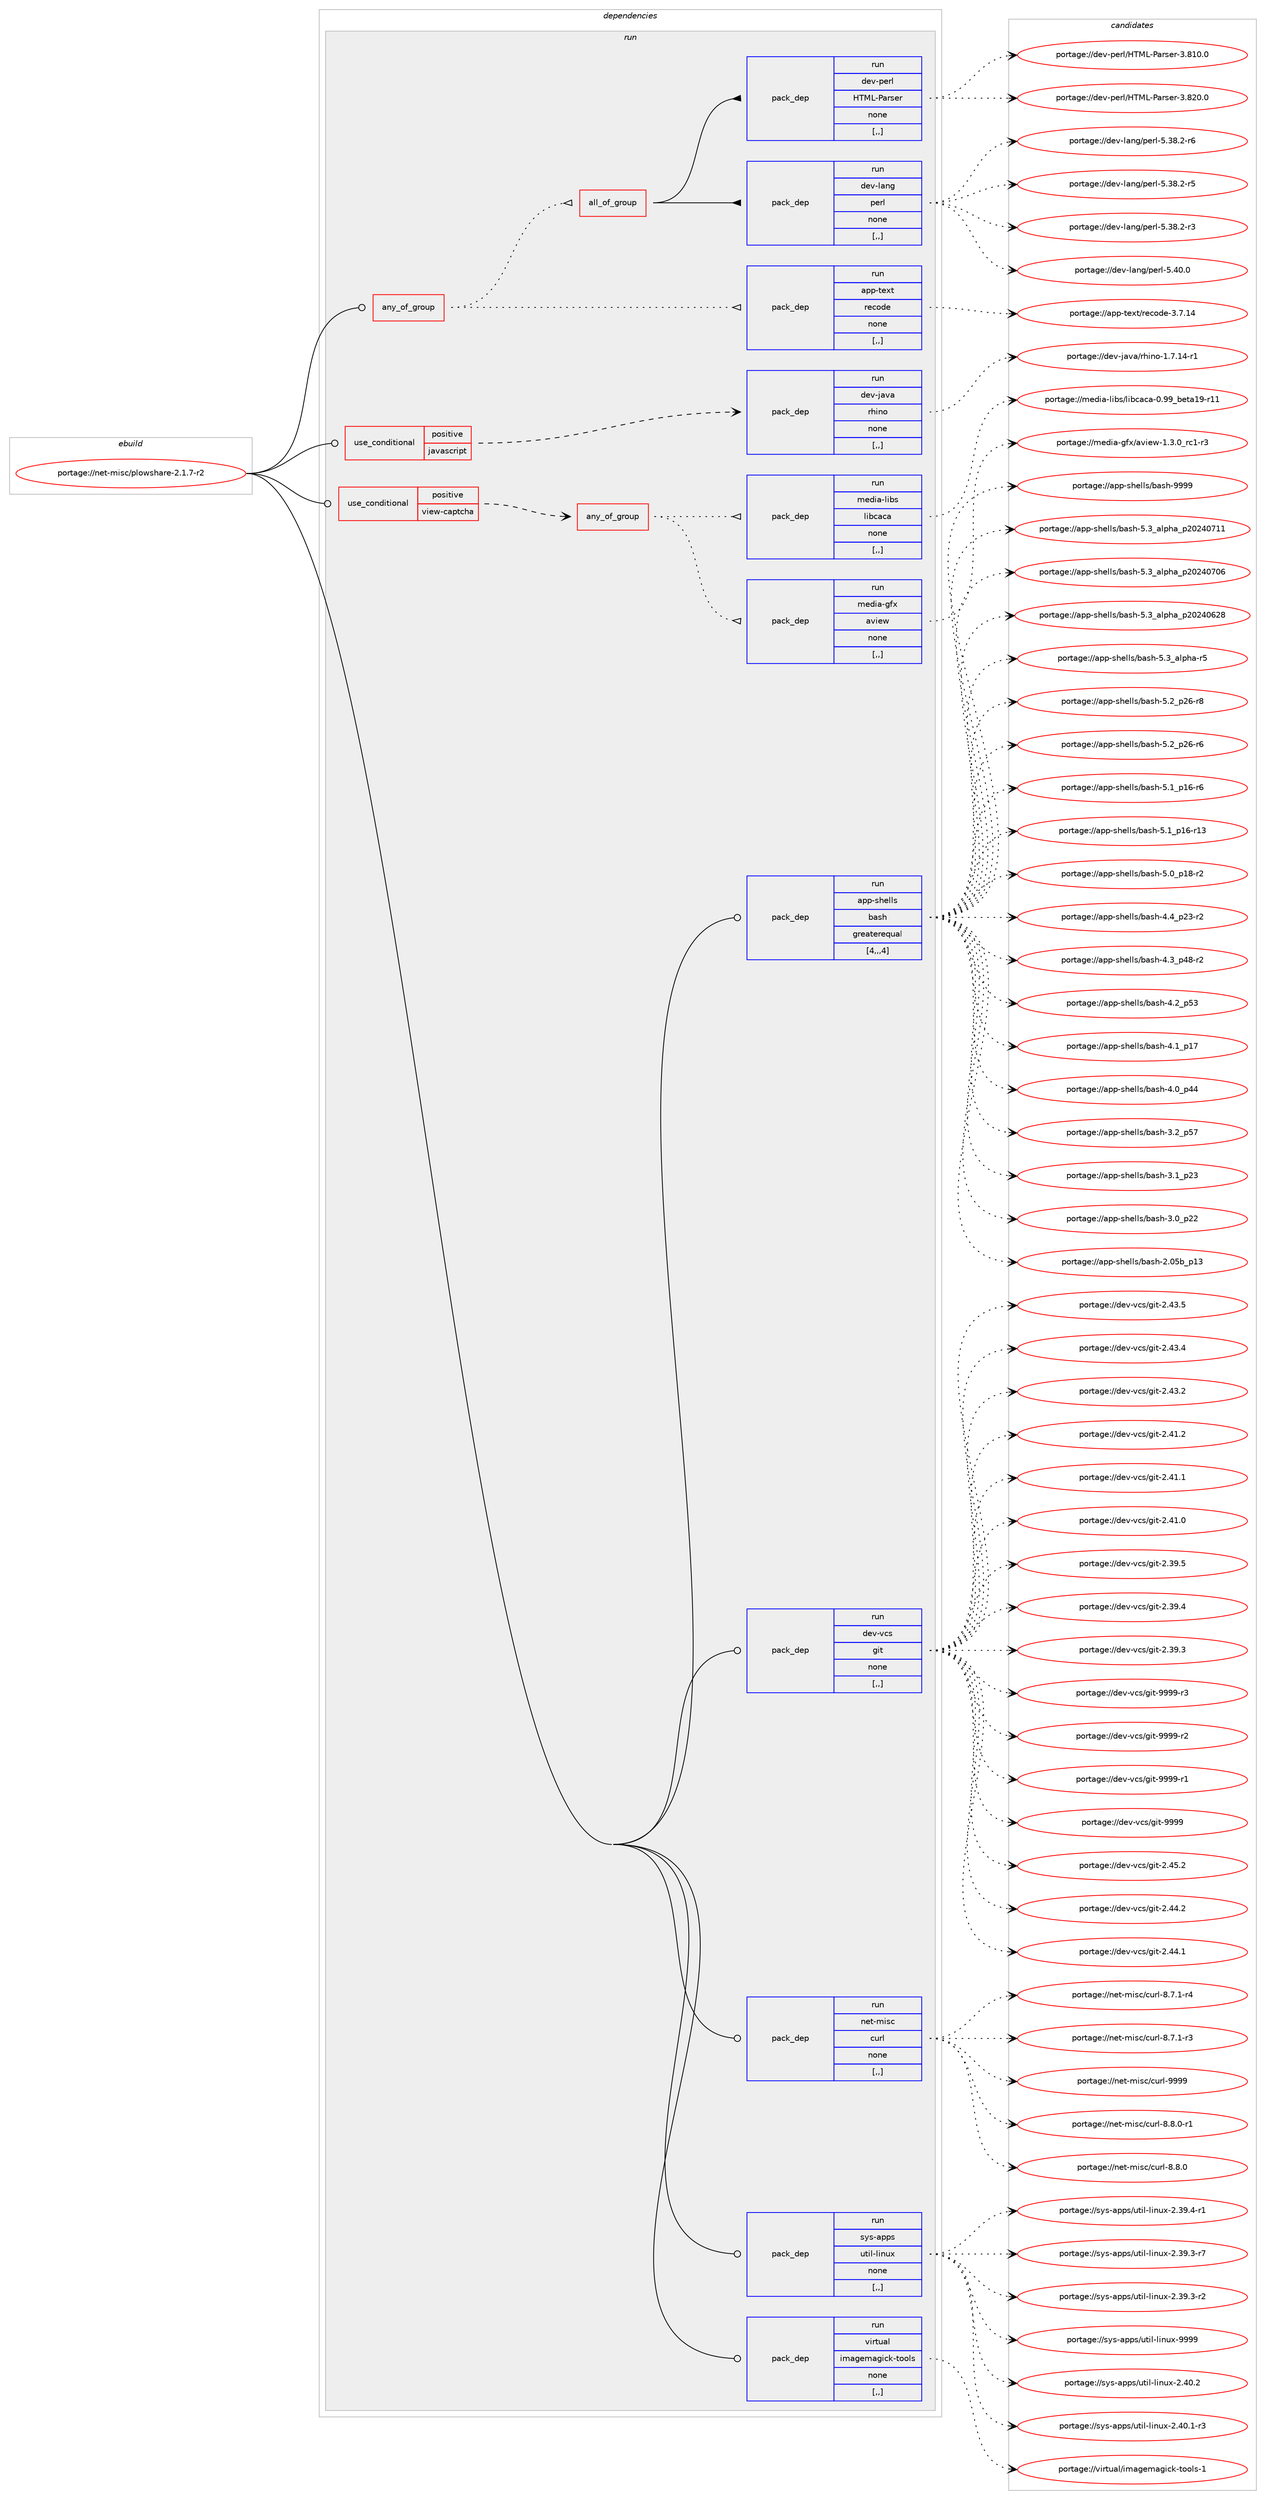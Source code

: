 digraph prolog {

# *************
# Graph options
# *************

newrank=true;
concentrate=true;
compound=true;
graph [rankdir=LR,fontname=Helvetica,fontsize=10,ranksep=1.5];#, ranksep=2.5, nodesep=0.2];
edge  [arrowhead=vee];
node  [fontname=Helvetica,fontsize=10];

# **********
# The ebuild
# **********

subgraph cluster_leftcol {
color=gray;
label=<<i>ebuild</i>>;
id [label="portage://net-misc/plowshare-2.1.7-r2", color=red, width=4, href="../net-misc/plowshare-2.1.7-r2.svg"];
}

# ****************
# The dependencies
# ****************

subgraph cluster_midcol {
color=gray;
label=<<i>dependencies</i>>;
subgraph cluster_compile {
fillcolor="#eeeeee";
style=filled;
label=<<i>compile</i>>;
}
subgraph cluster_compileandrun {
fillcolor="#eeeeee";
style=filled;
label=<<i>compile and run</i>>;
}
subgraph cluster_run {
fillcolor="#eeeeee";
style=filled;
label=<<i>run</i>>;
subgraph any2510 {
dependency372373 [label=<<TABLE BORDER="0" CELLBORDER="1" CELLSPACING="0" CELLPADDING="4"><TR><TD CELLPADDING="10">any_of_group</TD></TR></TABLE>>, shape=none, color=red];subgraph pack271588 {
dependency372374 [label=<<TABLE BORDER="0" CELLBORDER="1" CELLSPACING="0" CELLPADDING="4" WIDTH="220"><TR><TD ROWSPAN="6" CELLPADDING="30">pack_dep</TD></TR><TR><TD WIDTH="110">run</TD></TR><TR><TD>app-text</TD></TR><TR><TD>recode</TD></TR><TR><TD>none</TD></TR><TR><TD>[,,]</TD></TR></TABLE>>, shape=none, color=blue];
}
dependency372373:e -> dependency372374:w [weight=20,style="dotted",arrowhead="oinv"];
subgraph all191 {
dependency372375 [label=<<TABLE BORDER="0" CELLBORDER="1" CELLSPACING="0" CELLPADDING="4"><TR><TD CELLPADDING="10">all_of_group</TD></TR></TABLE>>, shape=none, color=red];subgraph pack271589 {
dependency372376 [label=<<TABLE BORDER="0" CELLBORDER="1" CELLSPACING="0" CELLPADDING="4" WIDTH="220"><TR><TD ROWSPAN="6" CELLPADDING="30">pack_dep</TD></TR><TR><TD WIDTH="110">run</TD></TR><TR><TD>dev-lang</TD></TR><TR><TD>perl</TD></TR><TR><TD>none</TD></TR><TR><TD>[,,]</TD></TR></TABLE>>, shape=none, color=blue];
}
dependency372375:e -> dependency372376:w [weight=20,style="solid",arrowhead="inv"];
subgraph pack271590 {
dependency372377 [label=<<TABLE BORDER="0" CELLBORDER="1" CELLSPACING="0" CELLPADDING="4" WIDTH="220"><TR><TD ROWSPAN="6" CELLPADDING="30">pack_dep</TD></TR><TR><TD WIDTH="110">run</TD></TR><TR><TD>dev-perl</TD></TR><TR><TD>HTML-Parser</TD></TR><TR><TD>none</TD></TR><TR><TD>[,,]</TD></TR></TABLE>>, shape=none, color=blue];
}
dependency372375:e -> dependency372377:w [weight=20,style="solid",arrowhead="inv"];
}
dependency372373:e -> dependency372375:w [weight=20,style="dotted",arrowhead="oinv"];
}
id:e -> dependency372373:w [weight=20,style="solid",arrowhead="odot"];
subgraph cond98087 {
dependency372378 [label=<<TABLE BORDER="0" CELLBORDER="1" CELLSPACING="0" CELLPADDING="4"><TR><TD ROWSPAN="3" CELLPADDING="10">use_conditional</TD></TR><TR><TD>positive</TD></TR><TR><TD>javascript</TD></TR></TABLE>>, shape=none, color=red];
subgraph pack271591 {
dependency372379 [label=<<TABLE BORDER="0" CELLBORDER="1" CELLSPACING="0" CELLPADDING="4" WIDTH="220"><TR><TD ROWSPAN="6" CELLPADDING="30">pack_dep</TD></TR><TR><TD WIDTH="110">run</TD></TR><TR><TD>dev-java</TD></TR><TR><TD>rhino</TD></TR><TR><TD>none</TD></TR><TR><TD>[,,]</TD></TR></TABLE>>, shape=none, color=blue];
}
dependency372378:e -> dependency372379:w [weight=20,style="dashed",arrowhead="vee"];
}
id:e -> dependency372378:w [weight=20,style="solid",arrowhead="odot"];
subgraph cond98088 {
dependency372380 [label=<<TABLE BORDER="0" CELLBORDER="1" CELLSPACING="0" CELLPADDING="4"><TR><TD ROWSPAN="3" CELLPADDING="10">use_conditional</TD></TR><TR><TD>positive</TD></TR><TR><TD>view-captcha</TD></TR></TABLE>>, shape=none, color=red];
subgraph any2511 {
dependency372381 [label=<<TABLE BORDER="0" CELLBORDER="1" CELLSPACING="0" CELLPADDING="4"><TR><TD CELLPADDING="10">any_of_group</TD></TR></TABLE>>, shape=none, color=red];subgraph pack271592 {
dependency372382 [label=<<TABLE BORDER="0" CELLBORDER="1" CELLSPACING="0" CELLPADDING="4" WIDTH="220"><TR><TD ROWSPAN="6" CELLPADDING="30">pack_dep</TD></TR><TR><TD WIDTH="110">run</TD></TR><TR><TD>media-gfx</TD></TR><TR><TD>aview</TD></TR><TR><TD>none</TD></TR><TR><TD>[,,]</TD></TR></TABLE>>, shape=none, color=blue];
}
dependency372381:e -> dependency372382:w [weight=20,style="dotted",arrowhead="oinv"];
subgraph pack271593 {
dependency372383 [label=<<TABLE BORDER="0" CELLBORDER="1" CELLSPACING="0" CELLPADDING="4" WIDTH="220"><TR><TD ROWSPAN="6" CELLPADDING="30">pack_dep</TD></TR><TR><TD WIDTH="110">run</TD></TR><TR><TD>media-libs</TD></TR><TR><TD>libcaca</TD></TR><TR><TD>none</TD></TR><TR><TD>[,,]</TD></TR></TABLE>>, shape=none, color=blue];
}
dependency372381:e -> dependency372383:w [weight=20,style="dotted",arrowhead="oinv"];
}
dependency372380:e -> dependency372381:w [weight=20,style="dashed",arrowhead="vee"];
}
id:e -> dependency372380:w [weight=20,style="solid",arrowhead="odot"];
subgraph pack271594 {
dependency372384 [label=<<TABLE BORDER="0" CELLBORDER="1" CELLSPACING="0" CELLPADDING="4" WIDTH="220"><TR><TD ROWSPAN="6" CELLPADDING="30">pack_dep</TD></TR><TR><TD WIDTH="110">run</TD></TR><TR><TD>app-shells</TD></TR><TR><TD>bash</TD></TR><TR><TD>greaterequal</TD></TR><TR><TD>[4,,,4]</TD></TR></TABLE>>, shape=none, color=blue];
}
id:e -> dependency372384:w [weight=20,style="solid",arrowhead="odot"];
subgraph pack271595 {
dependency372385 [label=<<TABLE BORDER="0" CELLBORDER="1" CELLSPACING="0" CELLPADDING="4" WIDTH="220"><TR><TD ROWSPAN="6" CELLPADDING="30">pack_dep</TD></TR><TR><TD WIDTH="110">run</TD></TR><TR><TD>dev-vcs</TD></TR><TR><TD>git</TD></TR><TR><TD>none</TD></TR><TR><TD>[,,]</TD></TR></TABLE>>, shape=none, color=blue];
}
id:e -> dependency372385:w [weight=20,style="solid",arrowhead="odot"];
subgraph pack271596 {
dependency372386 [label=<<TABLE BORDER="0" CELLBORDER="1" CELLSPACING="0" CELLPADDING="4" WIDTH="220"><TR><TD ROWSPAN="6" CELLPADDING="30">pack_dep</TD></TR><TR><TD WIDTH="110">run</TD></TR><TR><TD>net-misc</TD></TR><TR><TD>curl</TD></TR><TR><TD>none</TD></TR><TR><TD>[,,]</TD></TR></TABLE>>, shape=none, color=blue];
}
id:e -> dependency372386:w [weight=20,style="solid",arrowhead="odot"];
subgraph pack271597 {
dependency372387 [label=<<TABLE BORDER="0" CELLBORDER="1" CELLSPACING="0" CELLPADDING="4" WIDTH="220"><TR><TD ROWSPAN="6" CELLPADDING="30">pack_dep</TD></TR><TR><TD WIDTH="110">run</TD></TR><TR><TD>sys-apps</TD></TR><TR><TD>util-linux</TD></TR><TR><TD>none</TD></TR><TR><TD>[,,]</TD></TR></TABLE>>, shape=none, color=blue];
}
id:e -> dependency372387:w [weight=20,style="solid",arrowhead="odot"];
subgraph pack271598 {
dependency372388 [label=<<TABLE BORDER="0" CELLBORDER="1" CELLSPACING="0" CELLPADDING="4" WIDTH="220"><TR><TD ROWSPAN="6" CELLPADDING="30">pack_dep</TD></TR><TR><TD WIDTH="110">run</TD></TR><TR><TD>virtual</TD></TR><TR><TD>imagemagick-tools</TD></TR><TR><TD>none</TD></TR><TR><TD>[,,]</TD></TR></TABLE>>, shape=none, color=blue];
}
id:e -> dependency372388:w [weight=20,style="solid",arrowhead="odot"];
}
}

# **************
# The candidates
# **************

subgraph cluster_choices {
rank=same;
color=gray;
label=<<i>candidates</i>>;

subgraph choice271588 {
color=black;
nodesep=1;
choice9711211245116101120116471141019911110010145514655464952 [label="portage://app-text/recode-3.7.14", color=red, width=4,href="../app-text/recode-3.7.14.svg"];
dependency372374:e -> choice9711211245116101120116471141019911110010145514655464952:w [style=dotted,weight="100"];
}
subgraph choice271589 {
color=black;
nodesep=1;
choice10010111845108971101034711210111410845534652484648 [label="portage://dev-lang/perl-5.40.0", color=red, width=4,href="../dev-lang/perl-5.40.0.svg"];
choice100101118451089711010347112101114108455346515646504511454 [label="portage://dev-lang/perl-5.38.2-r6", color=red, width=4,href="../dev-lang/perl-5.38.2-r6.svg"];
choice100101118451089711010347112101114108455346515646504511453 [label="portage://dev-lang/perl-5.38.2-r5", color=red, width=4,href="../dev-lang/perl-5.38.2-r5.svg"];
choice100101118451089711010347112101114108455346515646504511451 [label="portage://dev-lang/perl-5.38.2-r3", color=red, width=4,href="../dev-lang/perl-5.38.2-r3.svg"];
dependency372376:e -> choice10010111845108971101034711210111410845534652484648:w [style=dotted,weight="100"];
dependency372376:e -> choice100101118451089711010347112101114108455346515646504511454:w [style=dotted,weight="100"];
dependency372376:e -> choice100101118451089711010347112101114108455346515646504511453:w [style=dotted,weight="100"];
dependency372376:e -> choice100101118451089711010347112101114108455346515646504511451:w [style=dotted,weight="100"];
}
subgraph choice271590 {
color=black;
nodesep=1;
choice1001011184511210111410847728477764580971141151011144551465650484648 [label="portage://dev-perl/HTML-Parser-3.820.0", color=red, width=4,href="../dev-perl/HTML-Parser-3.820.0.svg"];
choice1001011184511210111410847728477764580971141151011144551465649484648 [label="portage://dev-perl/HTML-Parser-3.810.0", color=red, width=4,href="../dev-perl/HTML-Parser-3.810.0.svg"];
dependency372377:e -> choice1001011184511210111410847728477764580971141151011144551465650484648:w [style=dotted,weight="100"];
dependency372377:e -> choice1001011184511210111410847728477764580971141151011144551465649484648:w [style=dotted,weight="100"];
}
subgraph choice271591 {
color=black;
nodesep=1;
choice10010111845106971189747114104105110111454946554649524511449 [label="portage://dev-java/rhino-1.7.14-r1", color=red, width=4,href="../dev-java/rhino-1.7.14-r1.svg"];
dependency372379:e -> choice10010111845106971189747114104105110111454946554649524511449:w [style=dotted,weight="100"];
}
subgraph choice271592 {
color=black;
nodesep=1;
choice109101100105974510310212047971181051011194549465146489511499494511451 [label="portage://media-gfx/aview-1.3.0_rc1-r3", color=red, width=4,href="../media-gfx/aview-1.3.0_rc1-r3.svg"];
dependency372382:e -> choice109101100105974510310212047971181051011194549465146489511499494511451:w [style=dotted,weight="100"];
}
subgraph choice271593 {
color=black;
nodesep=1;
choice10910110010597451081059811547108105989997999745484657579598101116974957451144949 [label="portage://media-libs/libcaca-0.99_beta19-r11", color=red, width=4,href="../media-libs/libcaca-0.99_beta19-r11.svg"];
dependency372383:e -> choice10910110010597451081059811547108105989997999745484657579598101116974957451144949:w [style=dotted,weight="100"];
}
subgraph choice271594 {
color=black;
nodesep=1;
choice97112112451151041011081081154798971151044557575757 [label="portage://app-shells/bash-9999", color=red, width=4,href="../app-shells/bash-9999.svg"];
choice971121124511510410110810811547989711510445534651959710811210497951125048505248554949 [label="portage://app-shells/bash-5.3_alpha_p20240711", color=red, width=4,href="../app-shells/bash-5.3_alpha_p20240711.svg"];
choice971121124511510410110810811547989711510445534651959710811210497951125048505248554854 [label="portage://app-shells/bash-5.3_alpha_p20240706", color=red, width=4,href="../app-shells/bash-5.3_alpha_p20240706.svg"];
choice971121124511510410110810811547989711510445534651959710811210497951125048505248545056 [label="portage://app-shells/bash-5.3_alpha_p20240628", color=red, width=4,href="../app-shells/bash-5.3_alpha_p20240628.svg"];
choice9711211245115104101108108115479897115104455346519597108112104974511453 [label="portage://app-shells/bash-5.3_alpha-r5", color=red, width=4,href="../app-shells/bash-5.3_alpha-r5.svg"];
choice9711211245115104101108108115479897115104455346509511250544511456 [label="portage://app-shells/bash-5.2_p26-r8", color=red, width=4,href="../app-shells/bash-5.2_p26-r8.svg"];
choice9711211245115104101108108115479897115104455346509511250544511454 [label="portage://app-shells/bash-5.2_p26-r6", color=red, width=4,href="../app-shells/bash-5.2_p26-r6.svg"];
choice9711211245115104101108108115479897115104455346499511249544511454 [label="portage://app-shells/bash-5.1_p16-r6", color=red, width=4,href="../app-shells/bash-5.1_p16-r6.svg"];
choice971121124511510410110810811547989711510445534649951124954451144951 [label="portage://app-shells/bash-5.1_p16-r13", color=red, width=4,href="../app-shells/bash-5.1_p16-r13.svg"];
choice9711211245115104101108108115479897115104455346489511249564511450 [label="portage://app-shells/bash-5.0_p18-r2", color=red, width=4,href="../app-shells/bash-5.0_p18-r2.svg"];
choice9711211245115104101108108115479897115104455246529511250514511450 [label="portage://app-shells/bash-4.4_p23-r2", color=red, width=4,href="../app-shells/bash-4.4_p23-r2.svg"];
choice9711211245115104101108108115479897115104455246519511252564511450 [label="portage://app-shells/bash-4.3_p48-r2", color=red, width=4,href="../app-shells/bash-4.3_p48-r2.svg"];
choice971121124511510410110810811547989711510445524650951125351 [label="portage://app-shells/bash-4.2_p53", color=red, width=4,href="../app-shells/bash-4.2_p53.svg"];
choice971121124511510410110810811547989711510445524649951124955 [label="portage://app-shells/bash-4.1_p17", color=red, width=4,href="../app-shells/bash-4.1_p17.svg"];
choice971121124511510410110810811547989711510445524648951125252 [label="portage://app-shells/bash-4.0_p44", color=red, width=4,href="../app-shells/bash-4.0_p44.svg"];
choice971121124511510410110810811547989711510445514650951125355 [label="portage://app-shells/bash-3.2_p57", color=red, width=4,href="../app-shells/bash-3.2_p57.svg"];
choice971121124511510410110810811547989711510445514649951125051 [label="portage://app-shells/bash-3.1_p23", color=red, width=4,href="../app-shells/bash-3.1_p23.svg"];
choice971121124511510410110810811547989711510445514648951125050 [label="portage://app-shells/bash-3.0_p22", color=red, width=4,href="../app-shells/bash-3.0_p22.svg"];
choice9711211245115104101108108115479897115104455046485398951124951 [label="portage://app-shells/bash-2.05b_p13", color=red, width=4,href="../app-shells/bash-2.05b_p13.svg"];
dependency372384:e -> choice97112112451151041011081081154798971151044557575757:w [style=dotted,weight="100"];
dependency372384:e -> choice971121124511510410110810811547989711510445534651959710811210497951125048505248554949:w [style=dotted,weight="100"];
dependency372384:e -> choice971121124511510410110810811547989711510445534651959710811210497951125048505248554854:w [style=dotted,weight="100"];
dependency372384:e -> choice971121124511510410110810811547989711510445534651959710811210497951125048505248545056:w [style=dotted,weight="100"];
dependency372384:e -> choice9711211245115104101108108115479897115104455346519597108112104974511453:w [style=dotted,weight="100"];
dependency372384:e -> choice9711211245115104101108108115479897115104455346509511250544511456:w [style=dotted,weight="100"];
dependency372384:e -> choice9711211245115104101108108115479897115104455346509511250544511454:w [style=dotted,weight="100"];
dependency372384:e -> choice9711211245115104101108108115479897115104455346499511249544511454:w [style=dotted,weight="100"];
dependency372384:e -> choice971121124511510410110810811547989711510445534649951124954451144951:w [style=dotted,weight="100"];
dependency372384:e -> choice9711211245115104101108108115479897115104455346489511249564511450:w [style=dotted,weight="100"];
dependency372384:e -> choice9711211245115104101108108115479897115104455246529511250514511450:w [style=dotted,weight="100"];
dependency372384:e -> choice9711211245115104101108108115479897115104455246519511252564511450:w [style=dotted,weight="100"];
dependency372384:e -> choice971121124511510410110810811547989711510445524650951125351:w [style=dotted,weight="100"];
dependency372384:e -> choice971121124511510410110810811547989711510445524649951124955:w [style=dotted,weight="100"];
dependency372384:e -> choice971121124511510410110810811547989711510445524648951125252:w [style=dotted,weight="100"];
dependency372384:e -> choice971121124511510410110810811547989711510445514650951125355:w [style=dotted,weight="100"];
dependency372384:e -> choice971121124511510410110810811547989711510445514649951125051:w [style=dotted,weight="100"];
dependency372384:e -> choice971121124511510410110810811547989711510445514648951125050:w [style=dotted,weight="100"];
dependency372384:e -> choice9711211245115104101108108115479897115104455046485398951124951:w [style=dotted,weight="100"];
}
subgraph choice271595 {
color=black;
nodesep=1;
choice10010111845118991154710310511645575757574511451 [label="portage://dev-vcs/git-9999-r3", color=red, width=4,href="../dev-vcs/git-9999-r3.svg"];
choice10010111845118991154710310511645575757574511450 [label="portage://dev-vcs/git-9999-r2", color=red, width=4,href="../dev-vcs/git-9999-r2.svg"];
choice10010111845118991154710310511645575757574511449 [label="portage://dev-vcs/git-9999-r1", color=red, width=4,href="../dev-vcs/git-9999-r1.svg"];
choice1001011184511899115471031051164557575757 [label="portage://dev-vcs/git-9999", color=red, width=4,href="../dev-vcs/git-9999.svg"];
choice10010111845118991154710310511645504652534650 [label="portage://dev-vcs/git-2.45.2", color=red, width=4,href="../dev-vcs/git-2.45.2.svg"];
choice10010111845118991154710310511645504652524650 [label="portage://dev-vcs/git-2.44.2", color=red, width=4,href="../dev-vcs/git-2.44.2.svg"];
choice10010111845118991154710310511645504652524649 [label="portage://dev-vcs/git-2.44.1", color=red, width=4,href="../dev-vcs/git-2.44.1.svg"];
choice10010111845118991154710310511645504652514653 [label="portage://dev-vcs/git-2.43.5", color=red, width=4,href="../dev-vcs/git-2.43.5.svg"];
choice10010111845118991154710310511645504652514652 [label="portage://dev-vcs/git-2.43.4", color=red, width=4,href="../dev-vcs/git-2.43.4.svg"];
choice10010111845118991154710310511645504652514650 [label="portage://dev-vcs/git-2.43.2", color=red, width=4,href="../dev-vcs/git-2.43.2.svg"];
choice10010111845118991154710310511645504652494650 [label="portage://dev-vcs/git-2.41.2", color=red, width=4,href="../dev-vcs/git-2.41.2.svg"];
choice10010111845118991154710310511645504652494649 [label="portage://dev-vcs/git-2.41.1", color=red, width=4,href="../dev-vcs/git-2.41.1.svg"];
choice10010111845118991154710310511645504652494648 [label="portage://dev-vcs/git-2.41.0", color=red, width=4,href="../dev-vcs/git-2.41.0.svg"];
choice10010111845118991154710310511645504651574653 [label="portage://dev-vcs/git-2.39.5", color=red, width=4,href="../dev-vcs/git-2.39.5.svg"];
choice10010111845118991154710310511645504651574652 [label="portage://dev-vcs/git-2.39.4", color=red, width=4,href="../dev-vcs/git-2.39.4.svg"];
choice10010111845118991154710310511645504651574651 [label="portage://dev-vcs/git-2.39.3", color=red, width=4,href="../dev-vcs/git-2.39.3.svg"];
dependency372385:e -> choice10010111845118991154710310511645575757574511451:w [style=dotted,weight="100"];
dependency372385:e -> choice10010111845118991154710310511645575757574511450:w [style=dotted,weight="100"];
dependency372385:e -> choice10010111845118991154710310511645575757574511449:w [style=dotted,weight="100"];
dependency372385:e -> choice1001011184511899115471031051164557575757:w [style=dotted,weight="100"];
dependency372385:e -> choice10010111845118991154710310511645504652534650:w [style=dotted,weight="100"];
dependency372385:e -> choice10010111845118991154710310511645504652524650:w [style=dotted,weight="100"];
dependency372385:e -> choice10010111845118991154710310511645504652524649:w [style=dotted,weight="100"];
dependency372385:e -> choice10010111845118991154710310511645504652514653:w [style=dotted,weight="100"];
dependency372385:e -> choice10010111845118991154710310511645504652514652:w [style=dotted,weight="100"];
dependency372385:e -> choice10010111845118991154710310511645504652514650:w [style=dotted,weight="100"];
dependency372385:e -> choice10010111845118991154710310511645504652494650:w [style=dotted,weight="100"];
dependency372385:e -> choice10010111845118991154710310511645504652494649:w [style=dotted,weight="100"];
dependency372385:e -> choice10010111845118991154710310511645504652494648:w [style=dotted,weight="100"];
dependency372385:e -> choice10010111845118991154710310511645504651574653:w [style=dotted,weight="100"];
dependency372385:e -> choice10010111845118991154710310511645504651574652:w [style=dotted,weight="100"];
dependency372385:e -> choice10010111845118991154710310511645504651574651:w [style=dotted,weight="100"];
}
subgraph choice271596 {
color=black;
nodesep=1;
choice110101116451091051159947991171141084557575757 [label="portage://net-misc/curl-9999", color=red, width=4,href="../net-misc/curl-9999.svg"];
choice110101116451091051159947991171141084556465646484511449 [label="portage://net-misc/curl-8.8.0-r1", color=red, width=4,href="../net-misc/curl-8.8.0-r1.svg"];
choice11010111645109105115994799117114108455646564648 [label="portage://net-misc/curl-8.8.0", color=red, width=4,href="../net-misc/curl-8.8.0.svg"];
choice110101116451091051159947991171141084556465546494511452 [label="portage://net-misc/curl-8.7.1-r4", color=red, width=4,href="../net-misc/curl-8.7.1-r4.svg"];
choice110101116451091051159947991171141084556465546494511451 [label="portage://net-misc/curl-8.7.1-r3", color=red, width=4,href="../net-misc/curl-8.7.1-r3.svg"];
dependency372386:e -> choice110101116451091051159947991171141084557575757:w [style=dotted,weight="100"];
dependency372386:e -> choice110101116451091051159947991171141084556465646484511449:w [style=dotted,weight="100"];
dependency372386:e -> choice11010111645109105115994799117114108455646564648:w [style=dotted,weight="100"];
dependency372386:e -> choice110101116451091051159947991171141084556465546494511452:w [style=dotted,weight="100"];
dependency372386:e -> choice110101116451091051159947991171141084556465546494511451:w [style=dotted,weight="100"];
}
subgraph choice271597 {
color=black;
nodesep=1;
choice115121115459711211211547117116105108451081051101171204557575757 [label="portage://sys-apps/util-linux-9999", color=red, width=4,href="../sys-apps/util-linux-9999.svg"];
choice1151211154597112112115471171161051084510810511011712045504652484650 [label="portage://sys-apps/util-linux-2.40.2", color=red, width=4,href="../sys-apps/util-linux-2.40.2.svg"];
choice11512111545971121121154711711610510845108105110117120455046524846494511451 [label="portage://sys-apps/util-linux-2.40.1-r3", color=red, width=4,href="../sys-apps/util-linux-2.40.1-r3.svg"];
choice11512111545971121121154711711610510845108105110117120455046515746524511449 [label="portage://sys-apps/util-linux-2.39.4-r1", color=red, width=4,href="../sys-apps/util-linux-2.39.4-r1.svg"];
choice11512111545971121121154711711610510845108105110117120455046515746514511455 [label="portage://sys-apps/util-linux-2.39.3-r7", color=red, width=4,href="../sys-apps/util-linux-2.39.3-r7.svg"];
choice11512111545971121121154711711610510845108105110117120455046515746514511450 [label="portage://sys-apps/util-linux-2.39.3-r2", color=red, width=4,href="../sys-apps/util-linux-2.39.3-r2.svg"];
dependency372387:e -> choice115121115459711211211547117116105108451081051101171204557575757:w [style=dotted,weight="100"];
dependency372387:e -> choice1151211154597112112115471171161051084510810511011712045504652484650:w [style=dotted,weight="100"];
dependency372387:e -> choice11512111545971121121154711711610510845108105110117120455046524846494511451:w [style=dotted,weight="100"];
dependency372387:e -> choice11512111545971121121154711711610510845108105110117120455046515746524511449:w [style=dotted,weight="100"];
dependency372387:e -> choice11512111545971121121154711711610510845108105110117120455046515746514511455:w [style=dotted,weight="100"];
dependency372387:e -> choice11512111545971121121154711711610510845108105110117120455046515746514511450:w [style=dotted,weight="100"];
}
subgraph choice271598 {
color=black;
nodesep=1;
choice1181051141161179710847105109971031011099710310599107451161111111081154549 [label="portage://virtual/imagemagick-tools-1", color=red, width=4,href="../virtual/imagemagick-tools-1.svg"];
dependency372388:e -> choice1181051141161179710847105109971031011099710310599107451161111111081154549:w [style=dotted,weight="100"];
}
}

}
